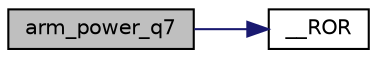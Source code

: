 digraph "arm_power_q7"
{
 // LATEX_PDF_SIZE
  edge [fontname="Helvetica",fontsize="10",labelfontname="Helvetica",labelfontsize="10"];
  node [fontname="Helvetica",fontsize="10",shape=record];
  rankdir="LR";
  Node1 [label="arm_power_q7",height=0.2,width=0.4,color="black", fillcolor="grey75", style="filled", fontcolor="black",tooltip="Sum of the squares of the elements of a Q7 vector."];
  Node1 -> Node2 [color="midnightblue",fontsize="10",style="solid",fontname="Helvetica"];
  Node2 [label="__ROR",height=0.2,width=0.4,color="black", fillcolor="white", style="filled",URL="$group___c_m_s_i_s___core___instruction_interface.html#gab16acb6456176f1e87a4f2724c2b6028",tooltip="Rotate Right in unsigned value (32 bit)"];
}
